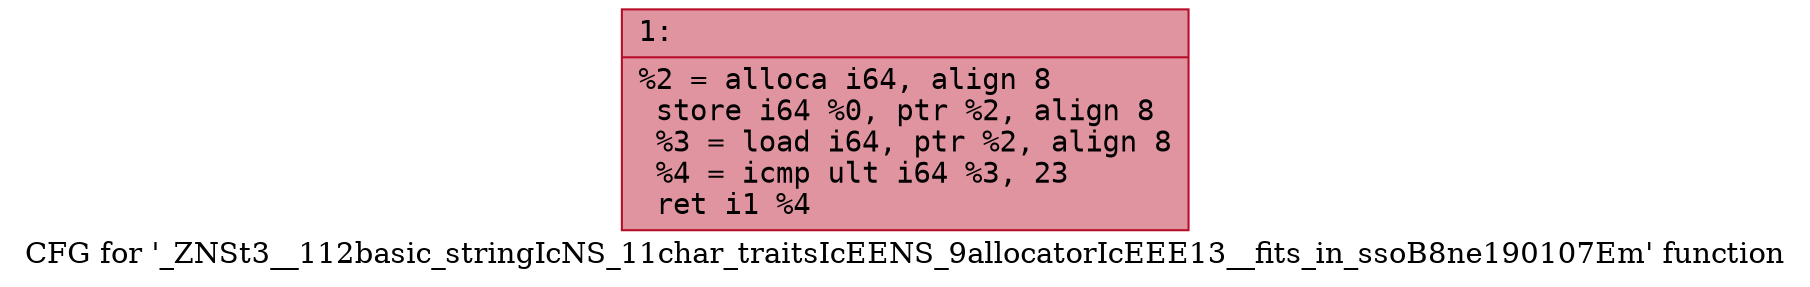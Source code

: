 digraph "CFG for '_ZNSt3__112basic_stringIcNS_11char_traitsIcEENS_9allocatorIcEEE13__fits_in_ssoB8ne190107Em' function" {
	label="CFG for '_ZNSt3__112basic_stringIcNS_11char_traitsIcEENS_9allocatorIcEEE13__fits_in_ssoB8ne190107Em' function";

	Node0x60000093f430 [shape=record,color="#b70d28ff", style=filled, fillcolor="#b70d2870" fontname="Courier",label="{1:\l|  %2 = alloca i64, align 8\l  store i64 %0, ptr %2, align 8\l  %3 = load i64, ptr %2, align 8\l  %4 = icmp ult i64 %3, 23\l  ret i1 %4\l}"];
}
